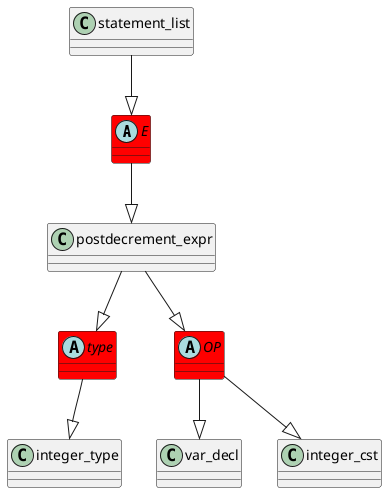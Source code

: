 @startuml
abstract class	E	 #red	
E	 --|> 	postdecrement_expr	
statement_list	 --|> 	E	
abstract class	type	 #red	
type	 --|> 	integer_type	
postdecrement_expr	 --|> 	type	
abstract class	OP	 #red	
OP	 --|> 	var_decl	
postdecrement_expr	 --|> 	OP	
OP	 --|> 	integer_cst	
@enduml
